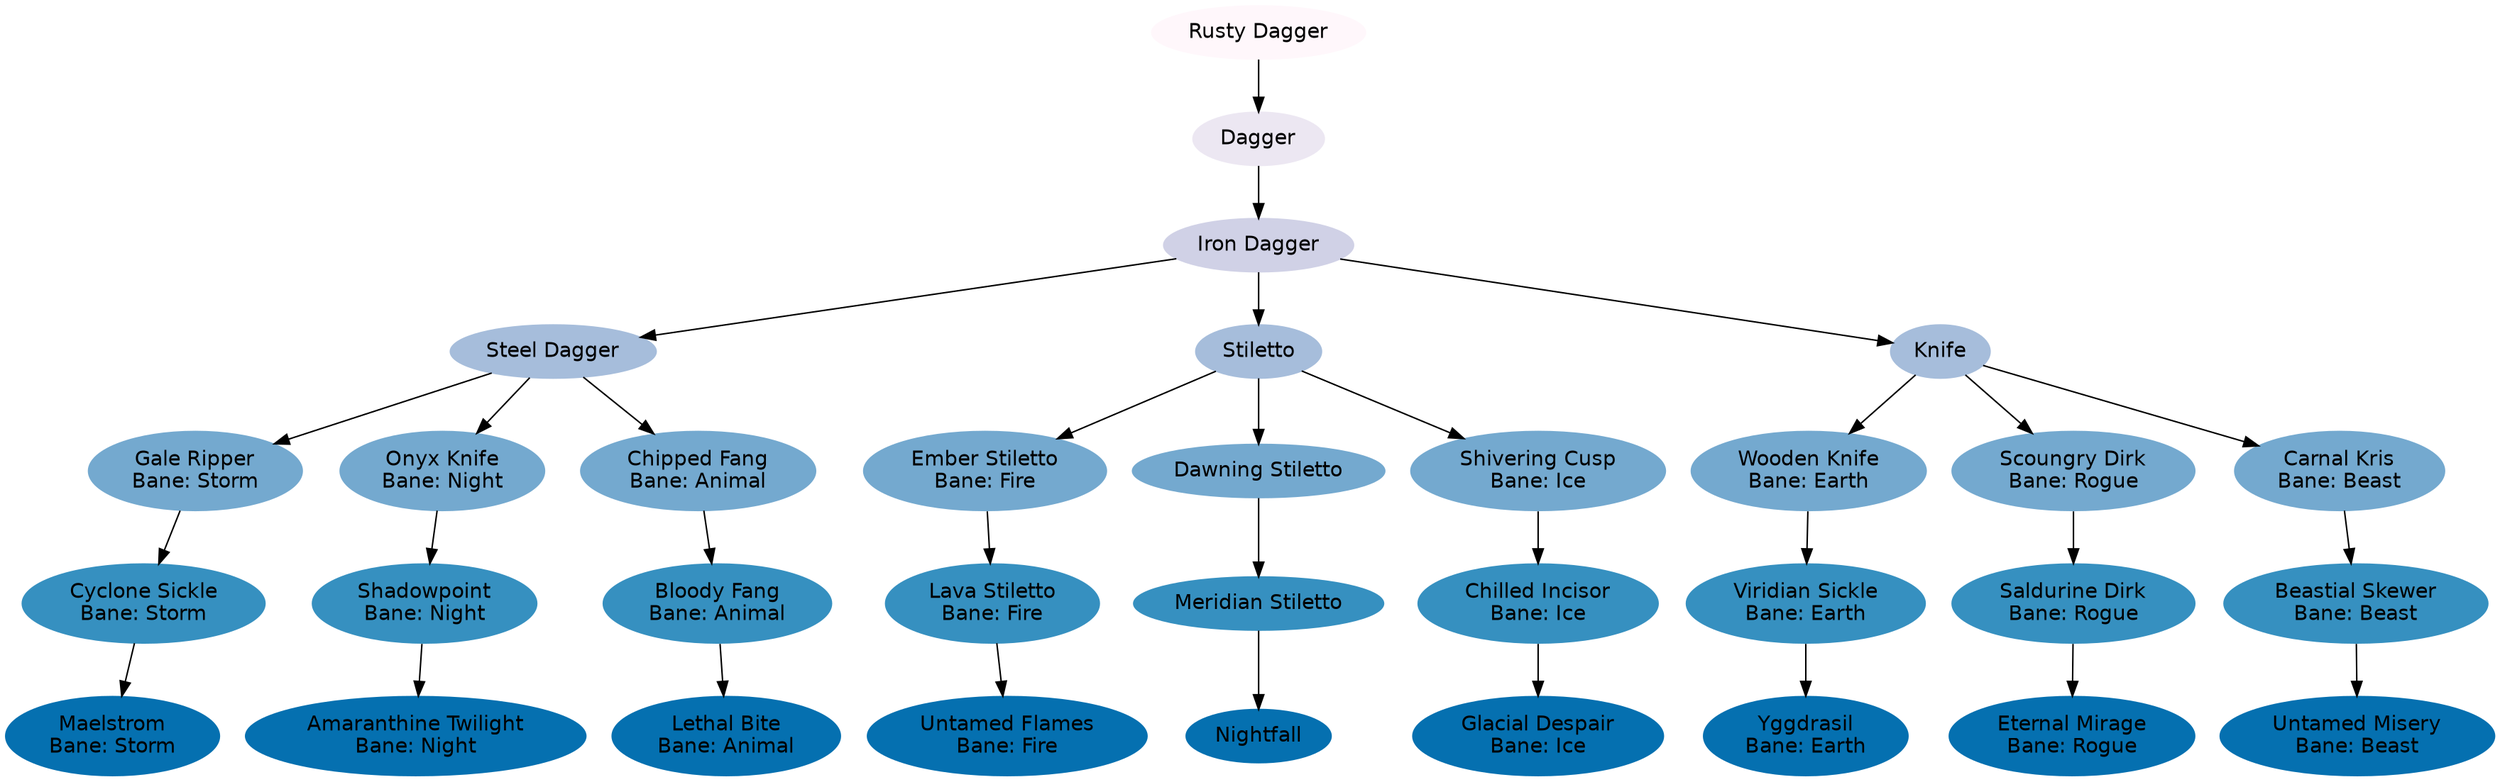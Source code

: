 digraph g1 {
    layout="dot";
    node[style=filled, fontname="Helvetica"];
    "Rusty Dagger"[colorscheme=pubu8, color=1]
"Dagger"[colorscheme=pubu8, color=2]
"Iron Dagger"[colorscheme=pubu8, color=3]
"Steel Dagger"[colorscheme=pubu8, color=4]
"Stiletto"[colorscheme=pubu8, color=4]
"Knife"[colorscheme=pubu8, color=4]
"Gale Ripper" [ label = "Gale Ripper\nBane: Storm" ][colorscheme=pubu8, color=5]
"Onyx Knife" [ label = "Onyx Knife\nBane: Night" ][colorscheme=pubu8, color=5]
"Chipped Fang" [ label = "Chipped Fang\nBane: Animal" ][colorscheme=pubu8, color=5]
"Ember Stiletto" [ label = "Ember Stiletto\nBane: Fire" ][colorscheme=pubu8, color=5]
"Dawning Stiletto"[colorscheme=pubu8, color=5]
"Shivering Cusp" [ label = "Shivering Cusp\nBane: Ice" ][colorscheme=pubu8, color=5]
"Wooden Knife" [ label = "Wooden Knife\nBane: Earth" ][colorscheme=pubu8, color=5]
"Scoungry Dirk" [ label = "Scoungry Dirk\nBane: Rogue" ][colorscheme=pubu8, color=5]
"Carnal Kris" [ label = "Carnal Kris\nBane: Beast" ][colorscheme=pubu8, color=5]
"Beastial Skewer" [ label = "Beastial Skewer\nBane: Beast" ][colorscheme=pubu8, color=6]
"Saldurine Dirk" [ label = "Saldurine Dirk\nBane: Rogue" ][colorscheme=pubu8, color=6]
"Viridian Sickle" [ label = "Viridian Sickle\nBane: Earth" ][colorscheme=pubu8, color=6]
"Chilled Incisor" [ label = "Chilled Incisor\nBane: Ice" ][colorscheme=pubu8, color=6]
"Meridian Stiletto"[colorscheme=pubu8, color=6]
"Lava Stiletto" [ label = "Lava Stiletto\nBane: Fire" ][colorscheme=pubu8, color=6]
"Bloody Fang" [ label = "Bloody Fang\nBane: Animal" ][colorscheme=pubu8, color=6]
"Shadowpoint" [ label = "Shadowpoint\nBane: Night" ][colorscheme=pubu8, color=6]
"Cyclone Sickle" [ label = "Cyclone Sickle\nBane: Storm" ][colorscheme=pubu8, color=6]
"Maelstrom" [ label = "Maelstrom\nBane: Storm" ][colorscheme=pubu8, color=7]
"Amaranthine Twilight" [ label = "Amaranthine Twilight\nBane: Night" ][colorscheme=pubu8, color=7]
"Lethal Bite" [ label = "Lethal Bite\nBane: Animal" ][colorscheme=pubu8, color=7]
"Untamed Flames" [ label = "Untamed Flames\nBane: Fire" ][colorscheme=pubu8, color=7]
"Nightfall"[colorscheme=pubu8, color=7]
"Glacial Despair" [ label = "Glacial Despair\nBane: Ice" ][colorscheme=pubu8, color=7]
"Yggdrasil" [ label = "Yggdrasil\nBane: Earth" ][colorscheme=pubu8, color=7]
"Eternal Mirage" [ label = "Eternal Mirage\nBane: Rogue" ][colorscheme=pubu8, color=7]
"Untamed Misery" [ label = "Untamed Misery\nBane: Beast" ][colorscheme=pubu8, color=7]

"Rusty Dagger" -> "Dagger"
"Dagger" -> "Iron Dagger"
"Iron Dagger" -> "Steel Dagger"
"Iron Dagger" -> "Stiletto"
"Iron Dagger" -> "Knife"
"Steel Dagger" -> "Gale Ripper"
"Steel Dagger" -> "Onyx Knife"
"Steel Dagger" -> "Chipped Fang"
"Stiletto" -> "Ember Stiletto"
"Stiletto" -> "Dawning Stiletto"
"Stiletto" -> "Shivering Cusp"
"Knife" -> "Wooden Knife"
"Knife" -> "Scoungry Dirk"
"Knife" -> "Carnal Kris"
"Carnal Kris" -> "Beastial Skewer"
"Scoungry Dirk" -> "Saldurine Dirk"
"Wooden Knife" -> "Viridian Sickle"
"Shivering Cusp" -> "Chilled Incisor"
"Dawning Stiletto" -> "Meridian Stiletto"
"Ember Stiletto" -> "Lava Stiletto"
"Chipped Fang" -> "Bloody Fang"
"Onyx Knife" -> "Shadowpoint"
"Gale Ripper" -> "Cyclone Sickle"
"Cyclone Sickle" -> "Maelstrom"
"Shadowpoint" -> "Amaranthine Twilight"
"Bloody Fang" -> "Lethal Bite"
"Lava Stiletto" -> "Untamed Flames"
"Meridian Stiletto" -> "Nightfall"
"Chilled Incisor" -> "Glacial Despair"
"Viridian Sickle" -> "Yggdrasil"
"Saldurine Dirk" -> "Eternal Mirage"
"Beastial Skewer" -> "Untamed Misery"
}